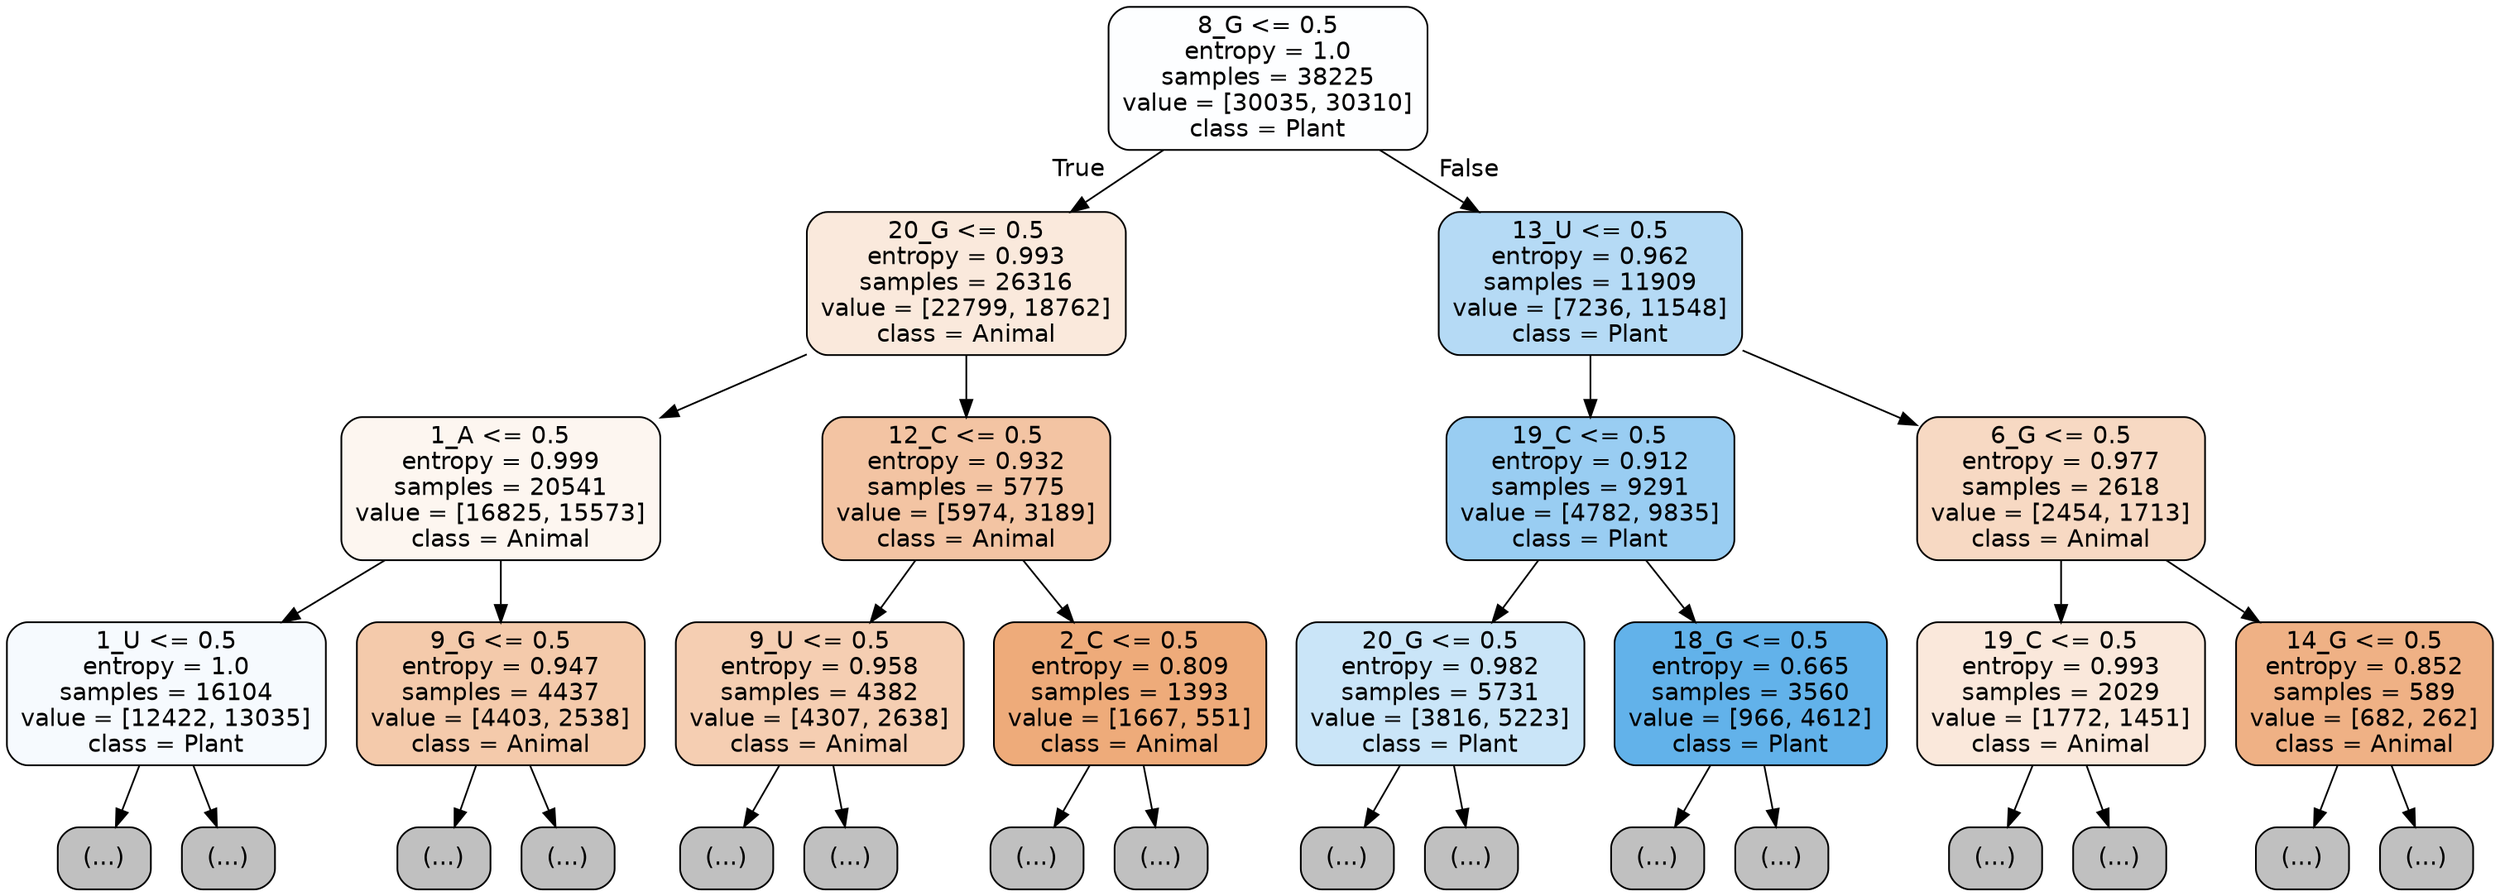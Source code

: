 digraph Tree {
node [shape=box, style="filled, rounded", color="black", fontname="helvetica"] ;
edge [fontname="helvetica"] ;
0 [label="8_G <= 0.5\nentropy = 1.0\nsamples = 38225\nvalue = [30035, 30310]\nclass = Plant", fillcolor="#fdfeff"] ;
1 [label="20_G <= 0.5\nentropy = 0.993\nsamples = 26316\nvalue = [22799, 18762]\nclass = Animal", fillcolor="#fae9dc"] ;
0 -> 1 [labeldistance=2.5, labelangle=45, headlabel="True"] ;
2 [label="1_A <= 0.5\nentropy = 0.999\nsamples = 20541\nvalue = [16825, 15573]\nclass = Animal", fillcolor="#fdf6f0"] ;
1 -> 2 ;
3 [label="1_U <= 0.5\nentropy = 1.0\nsamples = 16104\nvalue = [12422, 13035]\nclass = Plant", fillcolor="#f6fafe"] ;
2 -> 3 ;
4 [label="(...)", fillcolor="#C0C0C0"] ;
3 -> 4 ;
3081 [label="(...)", fillcolor="#C0C0C0"] ;
3 -> 3081 ;
7172 [label="9_G <= 0.5\nentropy = 0.947\nsamples = 4437\nvalue = [4403, 2538]\nclass = Animal", fillcolor="#f4caab"] ;
2 -> 7172 ;
7173 [label="(...)", fillcolor="#C0C0C0"] ;
7172 -> 7173 ;
8864 [label="(...)", fillcolor="#C0C0C0"] ;
7172 -> 8864 ;
9443 [label="12_C <= 0.5\nentropy = 0.932\nsamples = 5775\nvalue = [5974, 3189]\nclass = Animal", fillcolor="#f3c4a3"] ;
1 -> 9443 ;
9444 [label="9_U <= 0.5\nentropy = 0.958\nsamples = 4382\nvalue = [4307, 2638]\nclass = Animal", fillcolor="#f5ceb2"] ;
9443 -> 9444 ;
9445 [label="(...)", fillcolor="#C0C0C0"] ;
9444 -> 9445 ;
11138 [label="(...)", fillcolor="#C0C0C0"] ;
9444 -> 11138 ;
11869 [label="2_C <= 0.5\nentropy = 0.809\nsamples = 1393\nvalue = [1667, 551]\nclass = Animal", fillcolor="#eeab7a"] ;
9443 -> 11869 ;
11870 [label="(...)", fillcolor="#C0C0C0"] ;
11869 -> 11870 ;
12417 [label="(...)", fillcolor="#C0C0C0"] ;
11869 -> 12417 ;
12532 [label="13_U <= 0.5\nentropy = 0.962\nsamples = 11909\nvalue = [7236, 11548]\nclass = Plant", fillcolor="#b5daf5"] ;
0 -> 12532 [labeldistance=2.5, labelangle=-45, headlabel="False"] ;
12533 [label="19_C <= 0.5\nentropy = 0.912\nsamples = 9291\nvalue = [4782, 9835]\nclass = Plant", fillcolor="#99cdf2"] ;
12532 -> 12533 ;
12534 [label="20_G <= 0.5\nentropy = 0.982\nsamples = 5731\nvalue = [3816, 5223]\nclass = Plant", fillcolor="#cae5f8"] ;
12533 -> 12534 ;
12535 [label="(...)", fillcolor="#C0C0C0"] ;
12534 -> 12535 ;
14310 [label="(...)", fillcolor="#C0C0C0"] ;
12534 -> 14310 ;
15025 [label="18_G <= 0.5\nentropy = 0.665\nsamples = 3560\nvalue = [966, 4612]\nclass = Plant", fillcolor="#62b2ea"] ;
12533 -> 15025 ;
15026 [label="(...)", fillcolor="#C0C0C0"] ;
15025 -> 15026 ;
15619 [label="(...)", fillcolor="#C0C0C0"] ;
15025 -> 15619 ;
15796 [label="6_G <= 0.5\nentropy = 0.977\nsamples = 2618\nvalue = [2454, 1713]\nclass = Animal", fillcolor="#f7d9c3"] ;
12532 -> 15796 ;
15797 [label="19_C <= 0.5\nentropy = 0.993\nsamples = 2029\nvalue = [1772, 1451]\nclass = Animal", fillcolor="#fae8db"] ;
15796 -> 15797 ;
15798 [label="(...)", fillcolor="#C0C0C0"] ;
15797 -> 15798 ;
16507 [label="(...)", fillcolor="#C0C0C0"] ;
15797 -> 16507 ;
16746 [label="14_G <= 0.5\nentropy = 0.852\nsamples = 589\nvalue = [682, 262]\nclass = Animal", fillcolor="#efb185"] ;
15796 -> 16746 ;
16747 [label="(...)", fillcolor="#C0C0C0"] ;
16746 -> 16747 ;
16934 [label="(...)", fillcolor="#C0C0C0"] ;
16746 -> 16934 ;
}